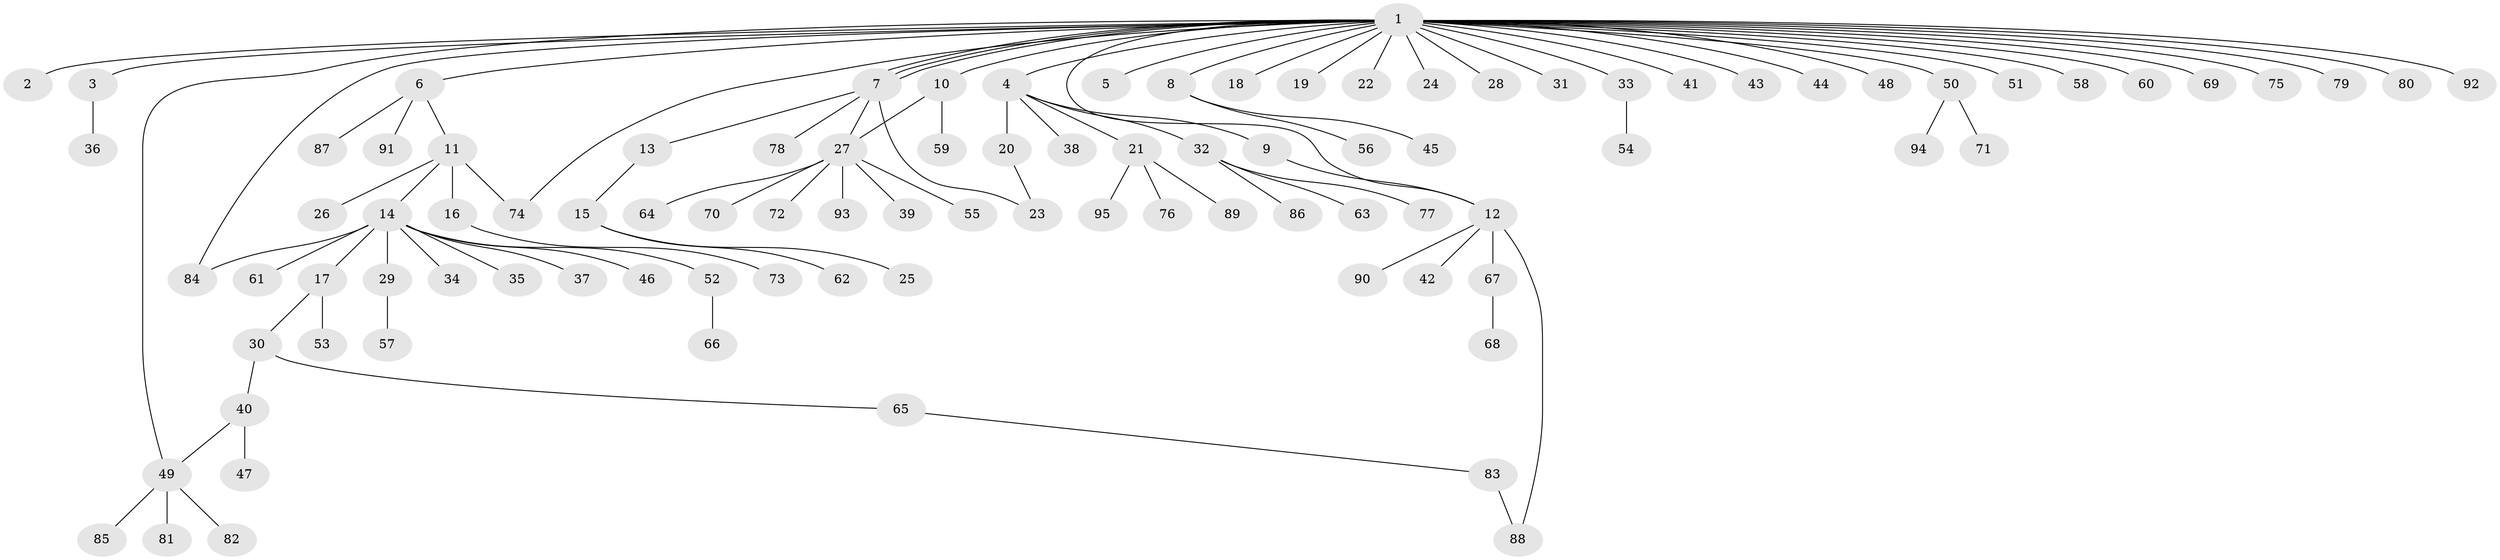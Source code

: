 // Generated by graph-tools (version 1.1) at 2025/14/03/09/25 04:14:40]
// undirected, 95 vertices, 103 edges
graph export_dot {
graph [start="1"]
  node [color=gray90,style=filled];
  1;
  2;
  3;
  4;
  5;
  6;
  7;
  8;
  9;
  10;
  11;
  12;
  13;
  14;
  15;
  16;
  17;
  18;
  19;
  20;
  21;
  22;
  23;
  24;
  25;
  26;
  27;
  28;
  29;
  30;
  31;
  32;
  33;
  34;
  35;
  36;
  37;
  38;
  39;
  40;
  41;
  42;
  43;
  44;
  45;
  46;
  47;
  48;
  49;
  50;
  51;
  52;
  53;
  54;
  55;
  56;
  57;
  58;
  59;
  60;
  61;
  62;
  63;
  64;
  65;
  66;
  67;
  68;
  69;
  70;
  71;
  72;
  73;
  74;
  75;
  76;
  77;
  78;
  79;
  80;
  81;
  82;
  83;
  84;
  85;
  86;
  87;
  88;
  89;
  90;
  91;
  92;
  93;
  94;
  95;
  1 -- 2;
  1 -- 3;
  1 -- 4;
  1 -- 5;
  1 -- 6;
  1 -- 7;
  1 -- 7;
  1 -- 7;
  1 -- 8;
  1 -- 10;
  1 -- 12;
  1 -- 18;
  1 -- 19;
  1 -- 22;
  1 -- 24;
  1 -- 28;
  1 -- 31;
  1 -- 33;
  1 -- 41;
  1 -- 43;
  1 -- 44;
  1 -- 48;
  1 -- 49;
  1 -- 50;
  1 -- 51;
  1 -- 58;
  1 -- 60;
  1 -- 69;
  1 -- 74;
  1 -- 75;
  1 -- 79;
  1 -- 80;
  1 -- 84;
  1 -- 92;
  3 -- 36;
  4 -- 9;
  4 -- 20;
  4 -- 21;
  4 -- 32;
  4 -- 38;
  6 -- 11;
  6 -- 87;
  6 -- 91;
  7 -- 13;
  7 -- 23;
  7 -- 27;
  7 -- 78;
  8 -- 45;
  8 -- 56;
  9 -- 12;
  10 -- 27;
  10 -- 59;
  11 -- 14;
  11 -- 16;
  11 -- 26;
  11 -- 74;
  12 -- 42;
  12 -- 67;
  12 -- 88;
  12 -- 90;
  13 -- 15;
  14 -- 17;
  14 -- 29;
  14 -- 34;
  14 -- 35;
  14 -- 37;
  14 -- 46;
  14 -- 52;
  14 -- 61;
  14 -- 84;
  15 -- 25;
  15 -- 62;
  16 -- 73;
  17 -- 30;
  17 -- 53;
  20 -- 23;
  21 -- 76;
  21 -- 89;
  21 -- 95;
  27 -- 39;
  27 -- 55;
  27 -- 64;
  27 -- 70;
  27 -- 72;
  27 -- 93;
  29 -- 57;
  30 -- 40;
  30 -- 65;
  32 -- 63;
  32 -- 77;
  32 -- 86;
  33 -- 54;
  40 -- 47;
  40 -- 49;
  49 -- 81;
  49 -- 82;
  49 -- 85;
  50 -- 71;
  50 -- 94;
  52 -- 66;
  65 -- 83;
  67 -- 68;
  83 -- 88;
}
